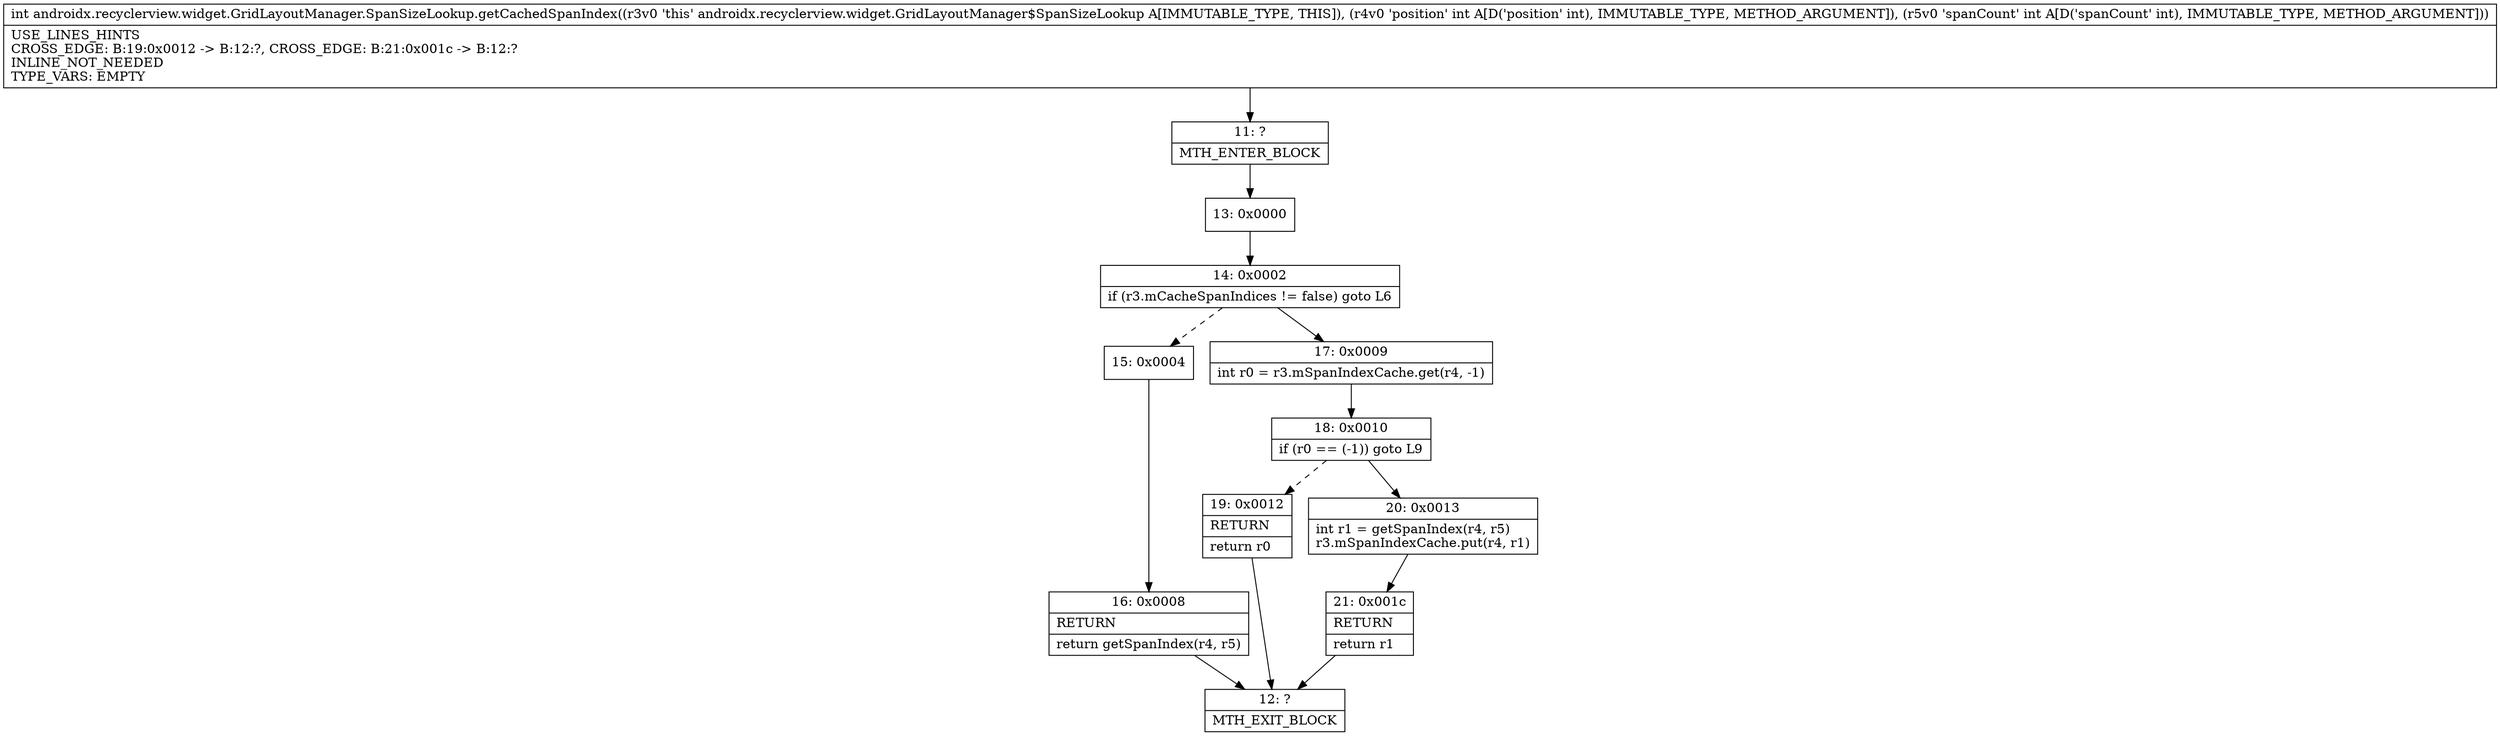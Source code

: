digraph "CFG forandroidx.recyclerview.widget.GridLayoutManager.SpanSizeLookup.getCachedSpanIndex(II)I" {
Node_11 [shape=record,label="{11\:\ ?|MTH_ENTER_BLOCK\l}"];
Node_13 [shape=record,label="{13\:\ 0x0000}"];
Node_14 [shape=record,label="{14\:\ 0x0002|if (r3.mCacheSpanIndices != false) goto L6\l}"];
Node_15 [shape=record,label="{15\:\ 0x0004}"];
Node_16 [shape=record,label="{16\:\ 0x0008|RETURN\l|return getSpanIndex(r4, r5)\l}"];
Node_12 [shape=record,label="{12\:\ ?|MTH_EXIT_BLOCK\l}"];
Node_17 [shape=record,label="{17\:\ 0x0009|int r0 = r3.mSpanIndexCache.get(r4, \-1)\l}"];
Node_18 [shape=record,label="{18\:\ 0x0010|if (r0 == (\-1)) goto L9\l}"];
Node_19 [shape=record,label="{19\:\ 0x0012|RETURN\l|return r0\l}"];
Node_20 [shape=record,label="{20\:\ 0x0013|int r1 = getSpanIndex(r4, r5)\lr3.mSpanIndexCache.put(r4, r1)\l}"];
Node_21 [shape=record,label="{21\:\ 0x001c|RETURN\l|return r1\l}"];
MethodNode[shape=record,label="{int androidx.recyclerview.widget.GridLayoutManager.SpanSizeLookup.getCachedSpanIndex((r3v0 'this' androidx.recyclerview.widget.GridLayoutManager$SpanSizeLookup A[IMMUTABLE_TYPE, THIS]), (r4v0 'position' int A[D('position' int), IMMUTABLE_TYPE, METHOD_ARGUMENT]), (r5v0 'spanCount' int A[D('spanCount' int), IMMUTABLE_TYPE, METHOD_ARGUMENT]))  | USE_LINES_HINTS\lCROSS_EDGE: B:19:0x0012 \-\> B:12:?, CROSS_EDGE: B:21:0x001c \-\> B:12:?\lINLINE_NOT_NEEDED\lTYPE_VARS: EMPTY\l}"];
MethodNode -> Node_11;Node_11 -> Node_13;
Node_13 -> Node_14;
Node_14 -> Node_15[style=dashed];
Node_14 -> Node_17;
Node_15 -> Node_16;
Node_16 -> Node_12;
Node_17 -> Node_18;
Node_18 -> Node_19[style=dashed];
Node_18 -> Node_20;
Node_19 -> Node_12;
Node_20 -> Node_21;
Node_21 -> Node_12;
}

